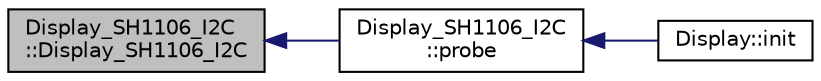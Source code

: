 digraph "Display_SH1106_I2C::Display_SH1106_I2C"
{
 // INTERACTIVE_SVG=YES
  edge [fontname="Helvetica",fontsize="10",labelfontname="Helvetica",labelfontsize="10"];
  node [fontname="Helvetica",fontsize="10",shape=record];
  rankdir="LR";
  Node1 [label="Display_SH1106_I2C\l::Display_SH1106_I2C",height=0.2,width=0.4,color="black", fillcolor="grey75", style="filled", fontcolor="black"];
  Node1 -> Node2 [dir="back",color="midnightblue",fontsize="10",style="solid",fontname="Helvetica"];
  Node2 [label="Display_SH1106_I2C\l::probe",height=0.2,width=0.4,color="black", fillcolor="white", style="filled",URL="$classDisplay__SH1106__I2C.html#a25237a68c8653b0fb345e256e78cc01e"];
  Node2 -> Node3 [dir="back",color="midnightblue",fontsize="10",style="solid",fontname="Helvetica"];
  Node3 [label="Display::init",height=0.2,width=0.4,color="black", fillcolor="white", style="filled",URL="$classDisplay.html#a4626c1cb9f3ee5f4f9cb226de1115c2c"];
}
